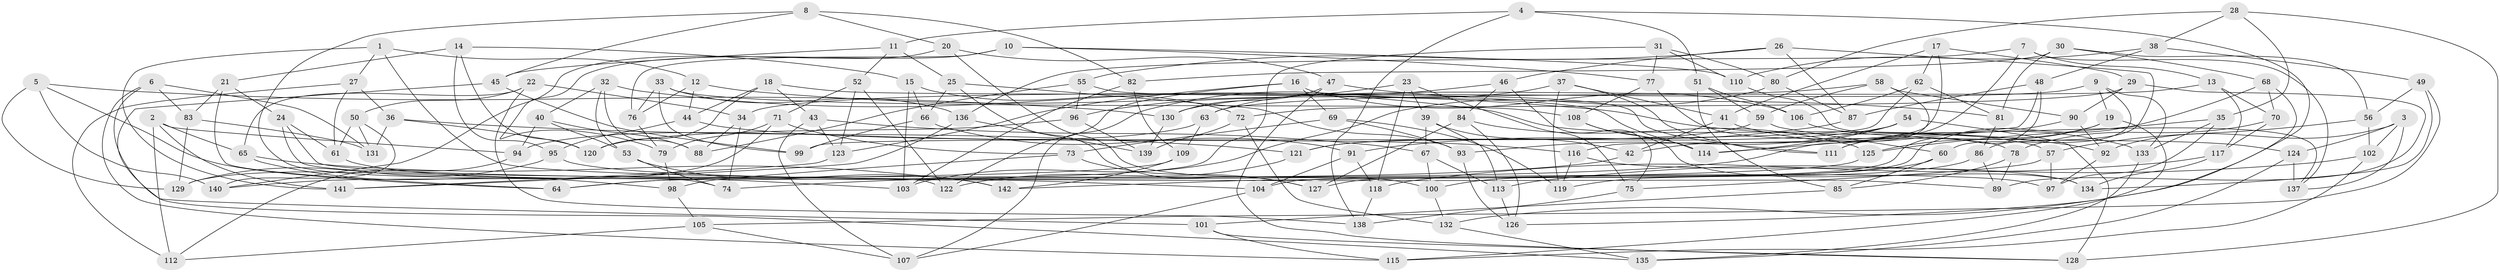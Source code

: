// Generated by graph-tools (version 1.1) at 2025/38/03/09/25 02:38:01]
// undirected, 142 vertices, 284 edges
graph export_dot {
graph [start="1"]
  node [color=gray90,style=filled];
  1;
  2;
  3;
  4;
  5;
  6;
  7;
  8;
  9;
  10;
  11;
  12;
  13;
  14;
  15;
  16;
  17;
  18;
  19;
  20;
  21;
  22;
  23;
  24;
  25;
  26;
  27;
  28;
  29;
  30;
  31;
  32;
  33;
  34;
  35;
  36;
  37;
  38;
  39;
  40;
  41;
  42;
  43;
  44;
  45;
  46;
  47;
  48;
  49;
  50;
  51;
  52;
  53;
  54;
  55;
  56;
  57;
  58;
  59;
  60;
  61;
  62;
  63;
  64;
  65;
  66;
  67;
  68;
  69;
  70;
  71;
  72;
  73;
  74;
  75;
  76;
  77;
  78;
  79;
  80;
  81;
  82;
  83;
  84;
  85;
  86;
  87;
  88;
  89;
  90;
  91;
  92;
  93;
  94;
  95;
  96;
  97;
  98;
  99;
  100;
  101;
  102;
  103;
  104;
  105;
  106;
  107;
  108;
  109;
  110;
  111;
  112;
  113;
  114;
  115;
  116;
  117;
  118;
  119;
  120;
  121;
  122;
  123;
  124;
  125;
  126;
  127;
  128;
  129;
  130;
  131;
  132;
  133;
  134;
  135;
  136;
  137;
  138;
  139;
  140;
  141;
  142;
  1 -- 12;
  1 -- 27;
  1 -- 141;
  1 -- 89;
  2 -- 94;
  2 -- 112;
  2 -- 141;
  2 -- 65;
  3 -- 92;
  3 -- 102;
  3 -- 137;
  3 -- 124;
  4 -- 11;
  4 -- 51;
  4 -- 132;
  4 -- 138;
  5 -- 140;
  5 -- 64;
  5 -- 129;
  5 -- 130;
  6 -- 131;
  6 -- 83;
  6 -- 101;
  6 -- 115;
  7 -- 42;
  7 -- 136;
  7 -- 137;
  7 -- 13;
  8 -- 82;
  8 -- 74;
  8 -- 20;
  8 -- 45;
  9 -- 60;
  9 -- 34;
  9 -- 19;
  9 -- 133;
  10 -- 79;
  10 -- 110;
  10 -- 76;
  10 -- 77;
  11 -- 52;
  11 -- 45;
  11 -- 25;
  12 -- 76;
  12 -- 44;
  12 -- 92;
  13 -- 117;
  13 -- 63;
  13 -- 70;
  14 -- 95;
  14 -- 15;
  14 -- 120;
  14 -- 21;
  15 -- 72;
  15 -- 66;
  15 -- 103;
  16 -- 123;
  16 -- 106;
  16 -- 69;
  16 -- 122;
  17 -- 116;
  17 -- 62;
  17 -- 29;
  17 -- 41;
  18 -- 43;
  18 -- 120;
  18 -- 44;
  18 -- 114;
  19 -- 111;
  19 -- 125;
  19 -- 115;
  20 -- 100;
  20 -- 47;
  20 -- 140;
  21 -- 64;
  21 -- 24;
  21 -- 83;
  22 -- 138;
  22 -- 50;
  22 -- 34;
  22 -- 65;
  23 -- 96;
  23 -- 75;
  23 -- 118;
  23 -- 39;
  24 -- 61;
  24 -- 122;
  24 -- 104;
  25 -- 127;
  25 -- 93;
  25 -- 66;
  26 -- 55;
  26 -- 46;
  26 -- 87;
  26 -- 86;
  27 -- 36;
  27 -- 112;
  27 -- 61;
  28 -- 128;
  28 -- 35;
  28 -- 38;
  28 -- 80;
  29 -- 90;
  29 -- 72;
  29 -- 89;
  30 -- 82;
  30 -- 81;
  30 -- 68;
  30 -- 56;
  31 -- 77;
  31 -- 110;
  31 -- 64;
  31 -- 80;
  32 -- 53;
  32 -- 88;
  32 -- 40;
  32 -- 57;
  33 -- 76;
  33 -- 108;
  33 -- 136;
  33 -- 99;
  34 -- 74;
  34 -- 88;
  35 -- 97;
  35 -- 133;
  35 -- 125;
  36 -- 131;
  36 -- 120;
  36 -- 121;
  37 -- 107;
  37 -- 41;
  37 -- 111;
  37 -- 119;
  38 -- 48;
  38 -- 49;
  38 -- 110;
  39 -- 67;
  39 -- 113;
  39 -- 42;
  40 -- 53;
  40 -- 94;
  40 -- 88;
  41 -- 133;
  41 -- 42;
  42 -- 64;
  43 -- 107;
  43 -- 67;
  43 -- 123;
  44 -- 116;
  44 -- 95;
  45 -- 135;
  45 -- 99;
  46 -- 63;
  46 -- 84;
  46 -- 75;
  47 -- 81;
  47 -- 128;
  47 -- 130;
  48 -- 104;
  48 -- 87;
  48 -- 114;
  49 -- 134;
  49 -- 105;
  49 -- 56;
  50 -- 131;
  50 -- 140;
  50 -- 61;
  51 -- 85;
  51 -- 59;
  51 -- 106;
  52 -- 71;
  52 -- 122;
  52 -- 123;
  53 -- 142;
  53 -- 74;
  54 -- 121;
  54 -- 114;
  54 -- 128;
  54 -- 93;
  55 -- 88;
  55 -- 96;
  55 -- 111;
  56 -- 102;
  56 -- 57;
  57 -- 97;
  57 -- 75;
  58 -- 74;
  58 -- 130;
  58 -- 59;
  58 -- 90;
  59 -- 60;
  59 -- 121;
  60 -- 85;
  60 -- 100;
  61 -- 103;
  62 -- 81;
  62 -- 99;
  62 -- 106;
  63 -- 109;
  63 -- 94;
  65 -- 98;
  65 -- 142;
  66 -- 99;
  66 -- 91;
  67 -- 100;
  67 -- 113;
  68 -- 127;
  68 -- 126;
  68 -- 70;
  69 -- 73;
  69 -- 93;
  69 -- 119;
  70 -- 78;
  70 -- 117;
  71 -- 73;
  71 -- 79;
  71 -- 129;
  72 -- 139;
  72 -- 132;
  73 -- 127;
  73 -- 98;
  75 -- 138;
  76 -- 79;
  77 -- 108;
  77 -- 78;
  78 -- 85;
  78 -- 89;
  79 -- 98;
  80 -- 87;
  80 -- 103;
  81 -- 86;
  82 -- 109;
  82 -- 103;
  83 -- 129;
  83 -- 131;
  84 -- 126;
  84 -- 127;
  84 -- 125;
  85 -- 101;
  86 -- 89;
  86 -- 119;
  87 -- 91;
  90 -- 92;
  90 -- 111;
  91 -- 104;
  91 -- 118;
  92 -- 97;
  93 -- 126;
  94 -- 112;
  95 -- 97;
  95 -- 129;
  96 -- 120;
  96 -- 139;
  98 -- 105;
  100 -- 132;
  101 -- 128;
  101 -- 115;
  102 -- 113;
  102 -- 115;
  104 -- 107;
  105 -- 107;
  105 -- 112;
  106 -- 124;
  108 -- 134;
  108 -- 114;
  109 -- 142;
  109 -- 140;
  110 -- 137;
  113 -- 126;
  116 -- 119;
  116 -- 134;
  117 -- 134;
  117 -- 118;
  118 -- 138;
  121 -- 122;
  123 -- 141;
  124 -- 135;
  124 -- 137;
  125 -- 142;
  130 -- 139;
  132 -- 135;
  133 -- 135;
  136 -- 139;
  136 -- 141;
}
